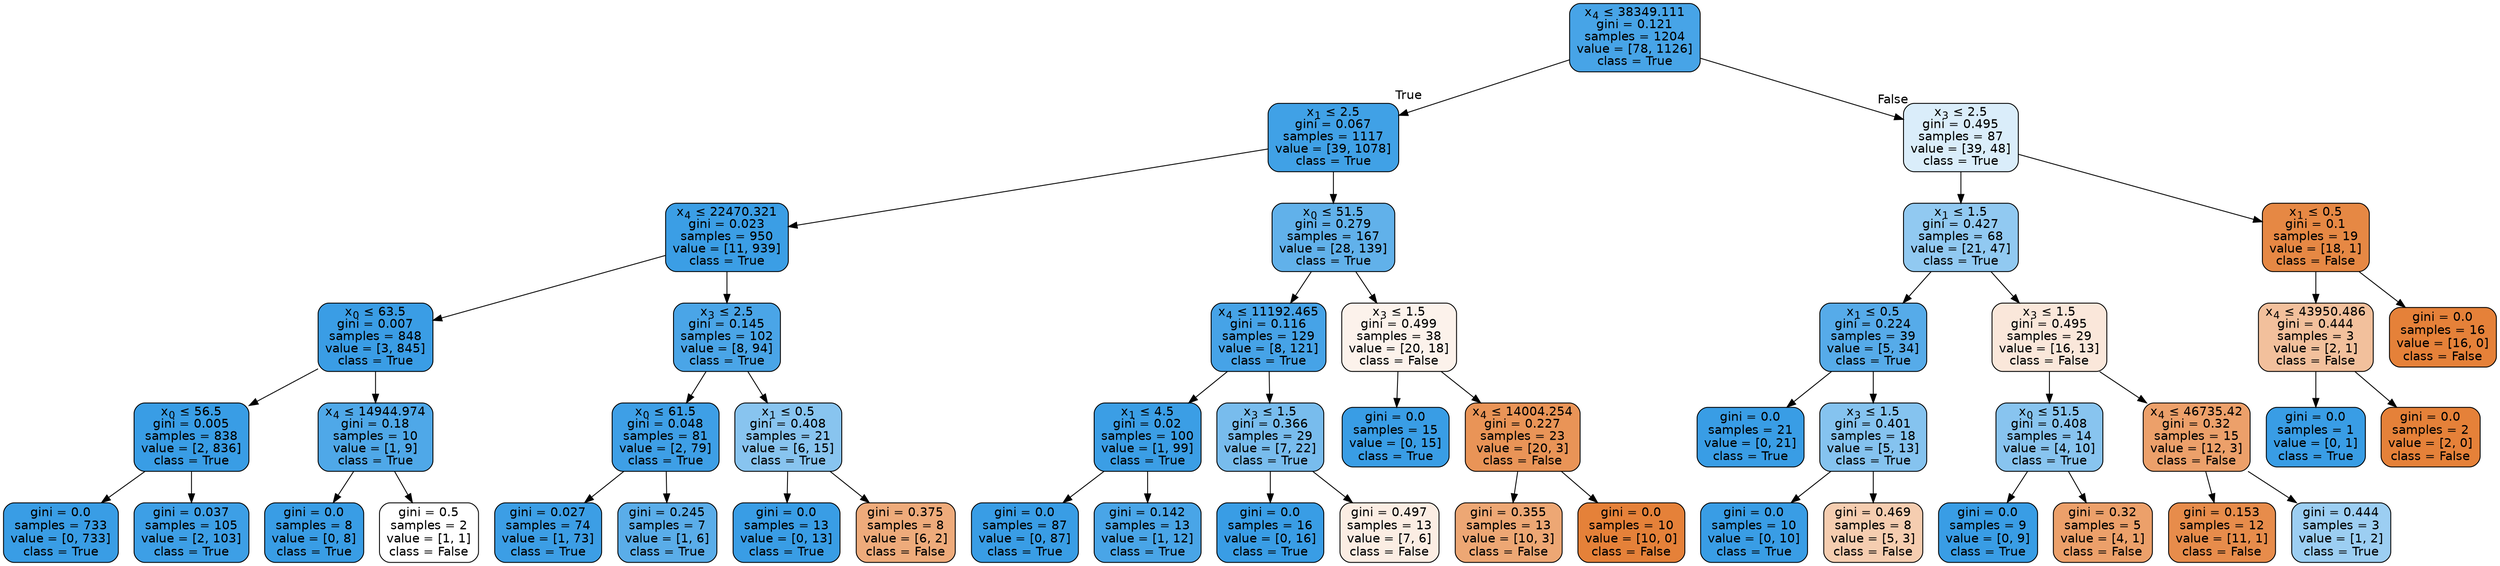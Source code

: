 digraph Tree {
node [shape=box, style="filled, rounded", color="black", fontname="helvetica"] ;
edge [fontname="helvetica"] ;
0 [label=<x<SUB>4</SUB> &le; 38349.111<br/>gini = 0.121<br/>samples = 1204<br/>value = [78, 1126]<br/>class = True>, fillcolor="#47a4e7"] ;
1 [label=<x<SUB>1</SUB> &le; 2.5<br/>gini = 0.067<br/>samples = 1117<br/>value = [39, 1078]<br/>class = True>, fillcolor="#40a1e6"] ;
0 -> 1 [labeldistance=2.5, labelangle=45, headlabel="True"] ;
2 [label=<x<SUB>4</SUB> &le; 22470.321<br/>gini = 0.023<br/>samples = 950<br/>value = [11, 939]<br/>class = True>, fillcolor="#3b9ee5"] ;
1 -> 2 ;
3 [label=<x<SUB>0</SUB> &le; 63.5<br/>gini = 0.007<br/>samples = 848<br/>value = [3, 845]<br/>class = True>, fillcolor="#3a9de5"] ;
2 -> 3 ;
4 [label=<x<SUB>0</SUB> &le; 56.5<br/>gini = 0.005<br/>samples = 838<br/>value = [2, 836]<br/>class = True>, fillcolor="#399de5"] ;
3 -> 4 ;
5 [label=<gini = 0.0<br/>samples = 733<br/>value = [0, 733]<br/>class = True>, fillcolor="#399de5"] ;
4 -> 5 ;
6 [label=<gini = 0.037<br/>samples = 105<br/>value = [2, 103]<br/>class = True>, fillcolor="#3d9fe6"] ;
4 -> 6 ;
7 [label=<x<SUB>4</SUB> &le; 14944.974<br/>gini = 0.18<br/>samples = 10<br/>value = [1, 9]<br/>class = True>, fillcolor="#4fa8e8"] ;
3 -> 7 ;
8 [label=<gini = 0.0<br/>samples = 8<br/>value = [0, 8]<br/>class = True>, fillcolor="#399de5"] ;
7 -> 8 ;
9 [label=<gini = 0.5<br/>samples = 2<br/>value = [1, 1]<br/>class = False>, fillcolor="#ffffff"] ;
7 -> 9 ;
10 [label=<x<SUB>3</SUB> &le; 2.5<br/>gini = 0.145<br/>samples = 102<br/>value = [8, 94]<br/>class = True>, fillcolor="#4aa5e7"] ;
2 -> 10 ;
11 [label=<x<SUB>0</SUB> &le; 61.5<br/>gini = 0.048<br/>samples = 81<br/>value = [2, 79]<br/>class = True>, fillcolor="#3e9fe6"] ;
10 -> 11 ;
12 [label=<gini = 0.027<br/>samples = 74<br/>value = [1, 73]<br/>class = True>, fillcolor="#3c9ee5"] ;
11 -> 12 ;
13 [label=<gini = 0.245<br/>samples = 7<br/>value = [1, 6]<br/>class = True>, fillcolor="#5aade9"] ;
11 -> 13 ;
14 [label=<x<SUB>1</SUB> &le; 0.5<br/>gini = 0.408<br/>samples = 21<br/>value = [6, 15]<br/>class = True>, fillcolor="#88c4ef"] ;
10 -> 14 ;
15 [label=<gini = 0.0<br/>samples = 13<br/>value = [0, 13]<br/>class = True>, fillcolor="#399de5"] ;
14 -> 15 ;
16 [label=<gini = 0.375<br/>samples = 8<br/>value = [6, 2]<br/>class = False>, fillcolor="#eeab7b"] ;
14 -> 16 ;
17 [label=<x<SUB>0</SUB> &le; 51.5<br/>gini = 0.279<br/>samples = 167<br/>value = [28, 139]<br/>class = True>, fillcolor="#61b1ea"] ;
1 -> 17 ;
18 [label=<x<SUB>4</SUB> &le; 11192.465<br/>gini = 0.116<br/>samples = 129<br/>value = [8, 121]<br/>class = True>, fillcolor="#46a3e7"] ;
17 -> 18 ;
19 [label=<x<SUB>1</SUB> &le; 4.5<br/>gini = 0.02<br/>samples = 100<br/>value = [1, 99]<br/>class = True>, fillcolor="#3b9ee5"] ;
18 -> 19 ;
20 [label=<gini = 0.0<br/>samples = 87<br/>value = [0, 87]<br/>class = True>, fillcolor="#399de5"] ;
19 -> 20 ;
21 [label=<gini = 0.142<br/>samples = 13<br/>value = [1, 12]<br/>class = True>, fillcolor="#49a5e7"] ;
19 -> 21 ;
22 [label=<x<SUB>3</SUB> &le; 1.5<br/>gini = 0.366<br/>samples = 29<br/>value = [7, 22]<br/>class = True>, fillcolor="#78bced"] ;
18 -> 22 ;
23 [label=<gini = 0.0<br/>samples = 16<br/>value = [0, 16]<br/>class = True>, fillcolor="#399de5"] ;
22 -> 23 ;
24 [label=<gini = 0.497<br/>samples = 13<br/>value = [7, 6]<br/>class = False>, fillcolor="#fbede3"] ;
22 -> 24 ;
25 [label=<x<SUB>3</SUB> &le; 1.5<br/>gini = 0.499<br/>samples = 38<br/>value = [20, 18]<br/>class = False>, fillcolor="#fcf2eb"] ;
17 -> 25 ;
26 [label=<gini = 0.0<br/>samples = 15<br/>value = [0, 15]<br/>class = True>, fillcolor="#399de5"] ;
25 -> 26 ;
27 [label=<x<SUB>4</SUB> &le; 14004.254<br/>gini = 0.227<br/>samples = 23<br/>value = [20, 3]<br/>class = False>, fillcolor="#e99457"] ;
25 -> 27 ;
28 [label=<gini = 0.355<br/>samples = 13<br/>value = [10, 3]<br/>class = False>, fillcolor="#eda774"] ;
27 -> 28 ;
29 [label=<gini = 0.0<br/>samples = 10<br/>value = [10, 0]<br/>class = False>, fillcolor="#e58139"] ;
27 -> 29 ;
30 [label=<x<SUB>3</SUB> &le; 2.5<br/>gini = 0.495<br/>samples = 87<br/>value = [39, 48]<br/>class = True>, fillcolor="#daedfa"] ;
0 -> 30 [labeldistance=2.5, labelangle=-45, headlabel="False"] ;
31 [label=<x<SUB>1</SUB> &le; 1.5<br/>gini = 0.427<br/>samples = 68<br/>value = [21, 47]<br/>class = True>, fillcolor="#91c9f1"] ;
30 -> 31 ;
32 [label=<x<SUB>1</SUB> &le; 0.5<br/>gini = 0.224<br/>samples = 39<br/>value = [5, 34]<br/>class = True>, fillcolor="#56abe9"] ;
31 -> 32 ;
33 [label=<gini = 0.0<br/>samples = 21<br/>value = [0, 21]<br/>class = True>, fillcolor="#399de5"] ;
32 -> 33 ;
34 [label=<x<SUB>3</SUB> &le; 1.5<br/>gini = 0.401<br/>samples = 18<br/>value = [5, 13]<br/>class = True>, fillcolor="#85c3ef"] ;
32 -> 34 ;
35 [label=<gini = 0.0<br/>samples = 10<br/>value = [0, 10]<br/>class = True>, fillcolor="#399de5"] ;
34 -> 35 ;
36 [label=<gini = 0.469<br/>samples = 8<br/>value = [5, 3]<br/>class = False>, fillcolor="#f5cdb0"] ;
34 -> 36 ;
37 [label=<x<SUB>3</SUB> &le; 1.5<br/>gini = 0.495<br/>samples = 29<br/>value = [16, 13]<br/>class = False>, fillcolor="#fae7da"] ;
31 -> 37 ;
38 [label=<x<SUB>0</SUB> &le; 51.5<br/>gini = 0.408<br/>samples = 14<br/>value = [4, 10]<br/>class = True>, fillcolor="#88c4ef"] ;
37 -> 38 ;
39 [label=<gini = 0.0<br/>samples = 9<br/>value = [0, 9]<br/>class = True>, fillcolor="#399de5"] ;
38 -> 39 ;
40 [label=<gini = 0.32<br/>samples = 5<br/>value = [4, 1]<br/>class = False>, fillcolor="#eca06a"] ;
38 -> 40 ;
41 [label=<x<SUB>4</SUB> &le; 46735.42<br/>gini = 0.32<br/>samples = 15<br/>value = [12, 3]<br/>class = False>, fillcolor="#eca06a"] ;
37 -> 41 ;
42 [label=<gini = 0.153<br/>samples = 12<br/>value = [11, 1]<br/>class = False>, fillcolor="#e78c4b"] ;
41 -> 42 ;
43 [label=<gini = 0.444<br/>samples = 3<br/>value = [1, 2]<br/>class = True>, fillcolor="#9ccef2"] ;
41 -> 43 ;
44 [label=<x<SUB>1</SUB> &le; 0.5<br/>gini = 0.1<br/>samples = 19<br/>value = [18, 1]<br/>class = False>, fillcolor="#e68844"] ;
30 -> 44 ;
45 [label=<x<SUB>4</SUB> &le; 43950.486<br/>gini = 0.444<br/>samples = 3<br/>value = [2, 1]<br/>class = False>, fillcolor="#f2c09c"] ;
44 -> 45 ;
46 [label=<gini = 0.0<br/>samples = 1<br/>value = [0, 1]<br/>class = True>, fillcolor="#399de5"] ;
45 -> 46 ;
47 [label=<gini = 0.0<br/>samples = 2<br/>value = [2, 0]<br/>class = False>, fillcolor="#e58139"] ;
45 -> 47 ;
48 [label=<gini = 0.0<br/>samples = 16<br/>value = [16, 0]<br/>class = False>, fillcolor="#e58139"] ;
44 -> 48 ;
}

